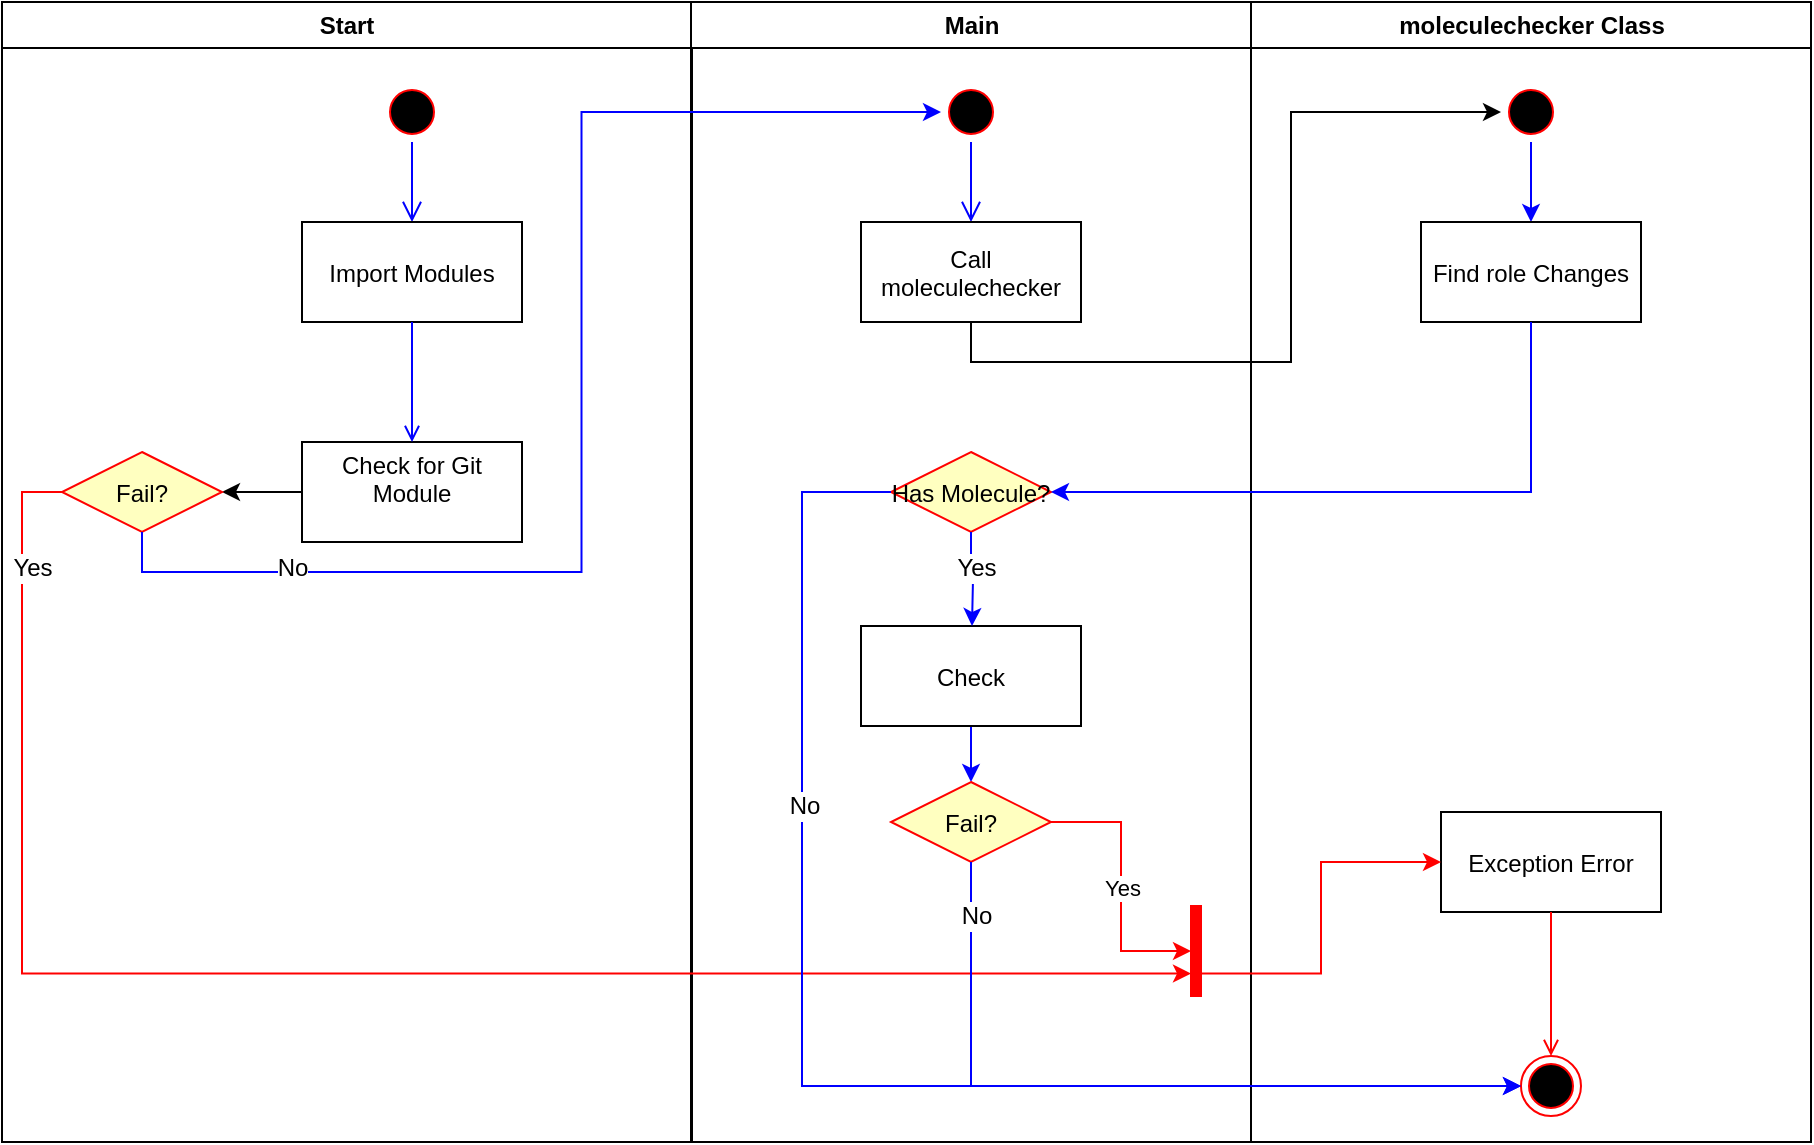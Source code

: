 <mxfile userAgent="Mozilla/5.0 (Macintosh; Intel Mac OS X 10_14_1) AppleWebKit/537.36 (KHTML, like Gecko) draw.io/8.8.0 Chrome/61.0.316.100 Electron/2.0.2 Safari/537.36" type="device" version="9.3.2" editor="www.draw.io"><diagram name="Page-1" id="e7e014a7-5840-1c2e-5031-d8a46d1fe8dd"><mxGraphModel dx="1110" dy="842" grid="1" gridSize="10" guides="1" tooltips="1" connect="1" arrows="1" fold="1" page="1" pageScale="1" pageWidth="1169" pageHeight="826" background="#ffffff" math="0" shadow="0"><root><mxCell id="0"/><mxCell id="1" parent="0"/><mxCell id="2" value="Start" style="swimlane;whiteSpace=wrap" parent="1" vertex="1"><mxGeometry x="100" y="128" width="345" height="570" as="geometry"/></mxCell><mxCell id="5" value="" style="ellipse;shape=startState;fillColor=#000000;strokeColor=#ff0000;" parent="2" vertex="1"><mxGeometry x="190" y="40" width="30" height="30" as="geometry"/></mxCell><mxCell id="6" value="" style="edgeStyle=elbowEdgeStyle;elbow=horizontal;verticalAlign=bottom;endArrow=open;endSize=8;strokeColor=#0000FF;endFill=1;rounded=0" parent="2" source="5" target="7" edge="1"><mxGeometry x="190" y="40" as="geometry"><mxPoint x="205" y="110" as="targetPoint"/></mxGeometry></mxCell><mxCell id="7" value="Import Modules" style="" parent="2" vertex="1"><mxGeometry x="150" y="110" width="110" height="50" as="geometry"/></mxCell><mxCell id="45" style="edgeStyle=orthogonalEdgeStyle;rounded=0;html=1;exitX=0;exitY=0.5;entryX=1;entryY=0.5;jettySize=auto;orthogonalLoop=1;" parent="2" source="8" target="43" edge="1"><mxGeometry relative="1" as="geometry"/></mxCell><mxCell id="8" value="Check for Git&#10;Module&#10;" style="" parent="2" vertex="1"><mxGeometry x="150" y="220" width="110" height="50" as="geometry"/></mxCell><mxCell id="9" value="" style="endArrow=open;strokeColor=#0000FF;endFill=1;rounded=0" parent="2" source="7" target="8" edge="1"><mxGeometry relative="1" as="geometry"/></mxCell><mxCell id="43" value="Fail?" style="rhombus;fillColor=#ffffc0;strokeColor=#ff0000;" parent="2" vertex="1"><mxGeometry x="30" y="225" width="80" height="40" as="geometry"/></mxCell><mxCell id="3" value="Main" style="swimlane;whiteSpace=wrap" parent="1" vertex="1"><mxGeometry x="444.5" y="128" width="280" height="570" as="geometry"/></mxCell><mxCell id="13" value="" style="ellipse;shape=startState;fillColor=#000000;strokeColor=#ff0000;" parent="3" vertex="1"><mxGeometry x="125" y="40" width="30" height="30" as="geometry"/></mxCell><mxCell id="14" value="" style="edgeStyle=elbowEdgeStyle;elbow=horizontal;verticalAlign=bottom;endArrow=open;endSize=8;strokeColor=#0000FF;endFill=1;rounded=0" parent="3" source="13" target="15" edge="1"><mxGeometry x="105" y="20" as="geometry"><mxPoint x="120" y="90" as="targetPoint"/></mxGeometry></mxCell><mxCell id="15" value="Call &#10;moleculechecker" style="" parent="3" vertex="1"><mxGeometry x="85" y="110" width="110" height="50" as="geometry"/></mxCell><mxCell id="34" value="" style="whiteSpace=wrap;strokeColor=#FF0000;fillColor=#FF0000" parent="3" vertex="1"><mxGeometry x="250" y="452" width="5" height="45" as="geometry"/></mxCell><mxCell id="70" value="Has Molecule?" style="rhombus;fillColor=#ffffc0;strokeColor=#ff0000;" vertex="1" parent="3"><mxGeometry x="100" y="225" width="80" height="40" as="geometry"/></mxCell><mxCell id="79" style="edgeStyle=orthogonalEdgeStyle;rounded=0;html=1;exitX=0.5;exitY=1;entryX=0.5;entryY=0;jettySize=auto;orthogonalLoop=1;strokeColor=#0000FF;" edge="1" parent="3" source="75" target="76"><mxGeometry relative="1" as="geometry"/></mxCell><mxCell id="75" value="Check" style="" vertex="1" parent="3"><mxGeometry x="85" y="312" width="110" height="50" as="geometry"/></mxCell><mxCell id="77" value="Yes" style="edgeStyle=orthogonalEdgeStyle;rounded=0;html=1;entryX=0;entryY=0.5;jettySize=auto;orthogonalLoop=1;strokeColor=#FF0000;" edge="1" parent="3" source="76" target="34"><mxGeometry relative="1" as="geometry"/></mxCell><mxCell id="76" value="Fail?" style="rhombus;fillColor=#ffffc0;strokeColor=#ff0000;" vertex="1" parent="3"><mxGeometry x="100" y="390" width="80" height="40" as="geometry"/></mxCell><mxCell id="4" value="moleculechecker Class" style="swimlane;whiteSpace=wrap;startSize=23;" parent="1" vertex="1"><mxGeometry x="724.5" y="128" width="280" height="570" as="geometry"/></mxCell><mxCell id="33" value="Exception Error" style="" parent="4" vertex="1"><mxGeometry x="95" y="405" width="110" height="50" as="geometry"/></mxCell><mxCell id="38" value="" style="ellipse;shape=endState;fillColor=#000000;strokeColor=#ff0000" parent="4" vertex="1"><mxGeometry x="135" y="527" width="30" height="30" as="geometry"/></mxCell><mxCell id="39" value="" style="endArrow=open;strokeColor=#FF0000;endFill=1;rounded=0" parent="4" source="33" target="38" edge="1"><mxGeometry relative="1" as="geometry"/></mxCell><mxCell id="67" style="edgeStyle=orthogonalEdgeStyle;rounded=0;html=1;exitX=0.5;exitY=1;entryX=0.5;entryY=0;jettySize=auto;orthogonalLoop=1;strokeColor=#0000FF;" edge="1" parent="4" source="62" target="66"><mxGeometry relative="1" as="geometry"/></mxCell><mxCell id="62" value="" style="ellipse;shape=startState;fillColor=#000000;strokeColor=#ff0000;" vertex="1" parent="4"><mxGeometry x="125" y="40" width="30" height="30" as="geometry"/></mxCell><mxCell id="66" value="Find role Changes" style="" vertex="1" parent="4"><mxGeometry x="85" y="110" width="110" height="50" as="geometry"/></mxCell><mxCell id="46" style="edgeStyle=orthogonalEdgeStyle;rounded=0;html=1;exitX=0;exitY=0.5;entryX=0;entryY=0.75;jettySize=auto;orthogonalLoop=1;strokeColor=#FF0000;" parent="1" source="43" target="34" edge="1"><mxGeometry relative="1" as="geometry"/></mxCell><mxCell id="60" value="Yes" style="text;html=1;resizable=0;points=[];align=center;verticalAlign=middle;labelBackgroundColor=#ffffff;" parent="46" vertex="1" connectable="0"><mxGeometry x="-0.863" y="5" relative="1" as="geometry"><mxPoint as="offset"/></mxGeometry></mxCell><mxCell id="58" style="edgeStyle=orthogonalEdgeStyle;rounded=0;html=1;exitX=1;exitY=0.75;entryX=0;entryY=0.5;jettySize=auto;orthogonalLoop=1;strokeColor=#FF0000;" parent="1" source="34" target="33" edge="1"><mxGeometry relative="1" as="geometry"/></mxCell><mxCell id="53" style="edgeStyle=orthogonalEdgeStyle;rounded=0;html=1;exitX=0.5;exitY=1;entryX=0;entryY=0.5;jettySize=auto;orthogonalLoop=1;strokeColor=#0000FF;" parent="1" source="43" target="13" edge="1"><mxGeometry relative="1" as="geometry"><mxPoint x="250" y="478" as="targetPoint"/></mxGeometry></mxCell><mxCell id="59" value="No" style="text;html=1;resizable=0;points=[];align=center;verticalAlign=middle;labelBackgroundColor=#ffffff;" parent="53" vertex="1" connectable="0"><mxGeometry x="-0.709" y="2" relative="1" as="geometry"><mxPoint as="offset"/></mxGeometry></mxCell><mxCell id="63" style="edgeStyle=orthogonalEdgeStyle;rounded=0;html=1;exitX=0.5;exitY=1;entryX=0;entryY=0.5;jettySize=auto;orthogonalLoop=1;" edge="1" parent="1" source="15" target="62"><mxGeometry relative="1" as="geometry"/></mxCell><mxCell id="71" style="edgeStyle=orthogonalEdgeStyle;rounded=0;html=1;exitX=0.5;exitY=1;entryX=1;entryY=0.5;jettySize=auto;orthogonalLoop=1;strokeColor=#0000FF;" edge="1" parent="1" source="66" target="70"><mxGeometry relative="1" as="geometry"/></mxCell><mxCell id="74" style="edgeStyle=orthogonalEdgeStyle;rounded=0;html=1;exitX=0.5;exitY=1;jettySize=auto;orthogonalLoop=1;strokeColor=#0000FF;" edge="1" parent="1" source="70"><mxGeometry relative="1" as="geometry"><mxPoint x="585" y="440" as="targetPoint"/></mxGeometry></mxCell><mxCell id="82" value="Yes" style="text;html=1;resizable=0;points=[];align=center;verticalAlign=middle;labelBackgroundColor=#ffffff;" vertex="1" connectable="0" parent="74"><mxGeometry x="-0.277" y="2" relative="1" as="geometry"><mxPoint as="offset"/></mxGeometry></mxCell><mxCell id="80" style="edgeStyle=orthogonalEdgeStyle;rounded=0;html=1;exitX=0;exitY=0.5;entryX=0;entryY=0.5;jettySize=auto;orthogonalLoop=1;strokeColor=#0000FF;" edge="1" parent="1" source="70" target="38"><mxGeometry relative="1" as="geometry"><Array as="points"><mxPoint x="500" y="373"/><mxPoint x="500" y="670"/></Array></mxGeometry></mxCell><mxCell id="81" value="No" style="text;html=1;resizable=0;points=[];align=center;verticalAlign=middle;labelBackgroundColor=#ffffff;" vertex="1" connectable="0" parent="80"><mxGeometry x="-0.427" y="1" relative="1" as="geometry"><mxPoint as="offset"/></mxGeometry></mxCell><mxCell id="83" style="edgeStyle=orthogonalEdgeStyle;rounded=0;html=1;exitX=0.5;exitY=1;entryX=0;entryY=0.5;jettySize=auto;orthogonalLoop=1;strokeColor=#0000FF;" edge="1" parent="1" source="76" target="38"><mxGeometry relative="1" as="geometry"/></mxCell><mxCell id="84" value="No" style="text;html=1;resizable=0;points=[];align=center;verticalAlign=middle;labelBackgroundColor=#ffffff;" vertex="1" connectable="0" parent="83"><mxGeometry x="-0.861" y="2" relative="1" as="geometry"><mxPoint as="offset"/></mxGeometry></mxCell></root></mxGraphModel></diagram></mxfile>